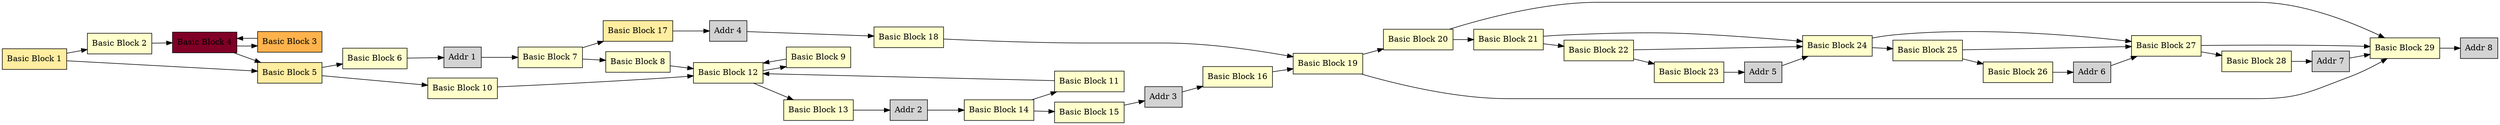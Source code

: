 digraph "lex_identifier"{
	rankdir=LR;
	node[shape=box,colorscheme=ylorrd9, style=filled];

	"Basic Block 1" [fillcolor=2];
	"Basic Block 2" [fillcolor=1];
	"Basic Block 3" [fillcolor=4];
	"Basic Block 4" [fillcolor=9];
	"Basic Block 5" [fillcolor=2];
	"Basic Block 6" [fillcolor=1];
	"Basic Block 7" [fillcolor=1];
	"Basic Block 8" [fillcolor=1];
	"Basic Block 9" [fillcolor=1];
	"Basic Block 10" [fillcolor=1];
	"Basic Block 11" [fillcolor=1];
	"Basic Block 12" [fillcolor=1];
	"Basic Block 13" [fillcolor=1];
	"Basic Block 14" [fillcolor=1];
	"Basic Block 15" [fillcolor=1];
	"Basic Block 16" [fillcolor=1];
	"Basic Block 17" [fillcolor=2];
	"Basic Block 18" [fillcolor=1];
	"Basic Block 19" [fillcolor=1];
	"Basic Block 20" [fillcolor=1];
	"Basic Block 21" [fillcolor=1];
	"Basic Block 22" [fillcolor=1];
	"Basic Block 23" [fillcolor=1];
	"Basic Block 24" [fillcolor=1];
	"Basic Block 25" [fillcolor=1];
	"Basic Block 26" [fillcolor=1];
	"Basic Block 27" [fillcolor=1];
	"Basic Block 28" [fillcolor=1];
	"Basic Block 29" [fillcolor=1];
	"Addr 1";
	"Addr 2";
	"Addr 3";
	"Addr 4";
	"Addr 5";
	"Addr 6";
	"Addr 7";
	"Addr 8";

	"Basic Block 1"->"Basic Block 5";
	"Basic Block 1"->"Basic Block 2";
	"Basic Block 2"->"Basic Block 4";
	"Basic Block 3"->"Basic Block 4";
	"Basic Block 4"->"Basic Block 3";
	"Basic Block 4"->"Basic Block 5";
	"Basic Block 5"->"Basic Block 10";
	"Basic Block 5"->"Basic Block 6";
	"Basic Block 6"->"Addr 1";
	"Addr 1"->"Basic Block 7";
	"Basic Block 7"->"Basic Block 17";
	"Basic Block 7"->"Basic Block 8";
	"Basic Block 8"->"Basic Block 12";
	"Basic Block 9"->"Basic Block 12";
	"Basic Block 10"->"Basic Block 12";
	"Basic Block 11"->"Basic Block 12";
	"Basic Block 12"->"Basic Block 9";
	"Basic Block 12"->"Basic Block 13";
	"Basic Block 13"->"Addr 2";
	"Addr 2"->"Basic Block 14";
	"Basic Block 14"->"Basic Block 11";
	"Basic Block 14"->"Basic Block 15";
	"Basic Block 15"->"Addr 3";
	"Addr 3"->"Basic Block 16";
	"Basic Block 16"->"Basic Block 19";
	"Basic Block 17"->"Addr 4";
	"Addr 4"->"Basic Block 18";
	"Basic Block 18"->"Basic Block 19";
	"Basic Block 19"->"Basic Block 29";
	"Basic Block 19"->"Basic Block 20";
	"Basic Block 20"->"Basic Block 29";
	"Basic Block 20"->"Basic Block 21";
	"Basic Block 21"->"Basic Block 24";
	"Basic Block 21"->"Basic Block 22";
	"Basic Block 22"->"Basic Block 24";
	"Basic Block 22"->"Basic Block 23";
	"Basic Block 23"->"Addr 5";
	"Addr 5"->"Basic Block 24";
	"Basic Block 24"->"Basic Block 27";
	"Basic Block 24"->"Basic Block 25";
	"Basic Block 25"->"Basic Block 27";
	"Basic Block 25"->"Basic Block 26";
	"Basic Block 26"->"Addr 6";
	"Addr 6"->"Basic Block 27";
	"Basic Block 27"->"Basic Block 29";
	"Basic Block 27"->"Basic Block 28";
	"Basic Block 28"->"Addr 7";
	"Addr 7"->"Basic Block 29";
	"Basic Block 29"->"Addr 8";
}
